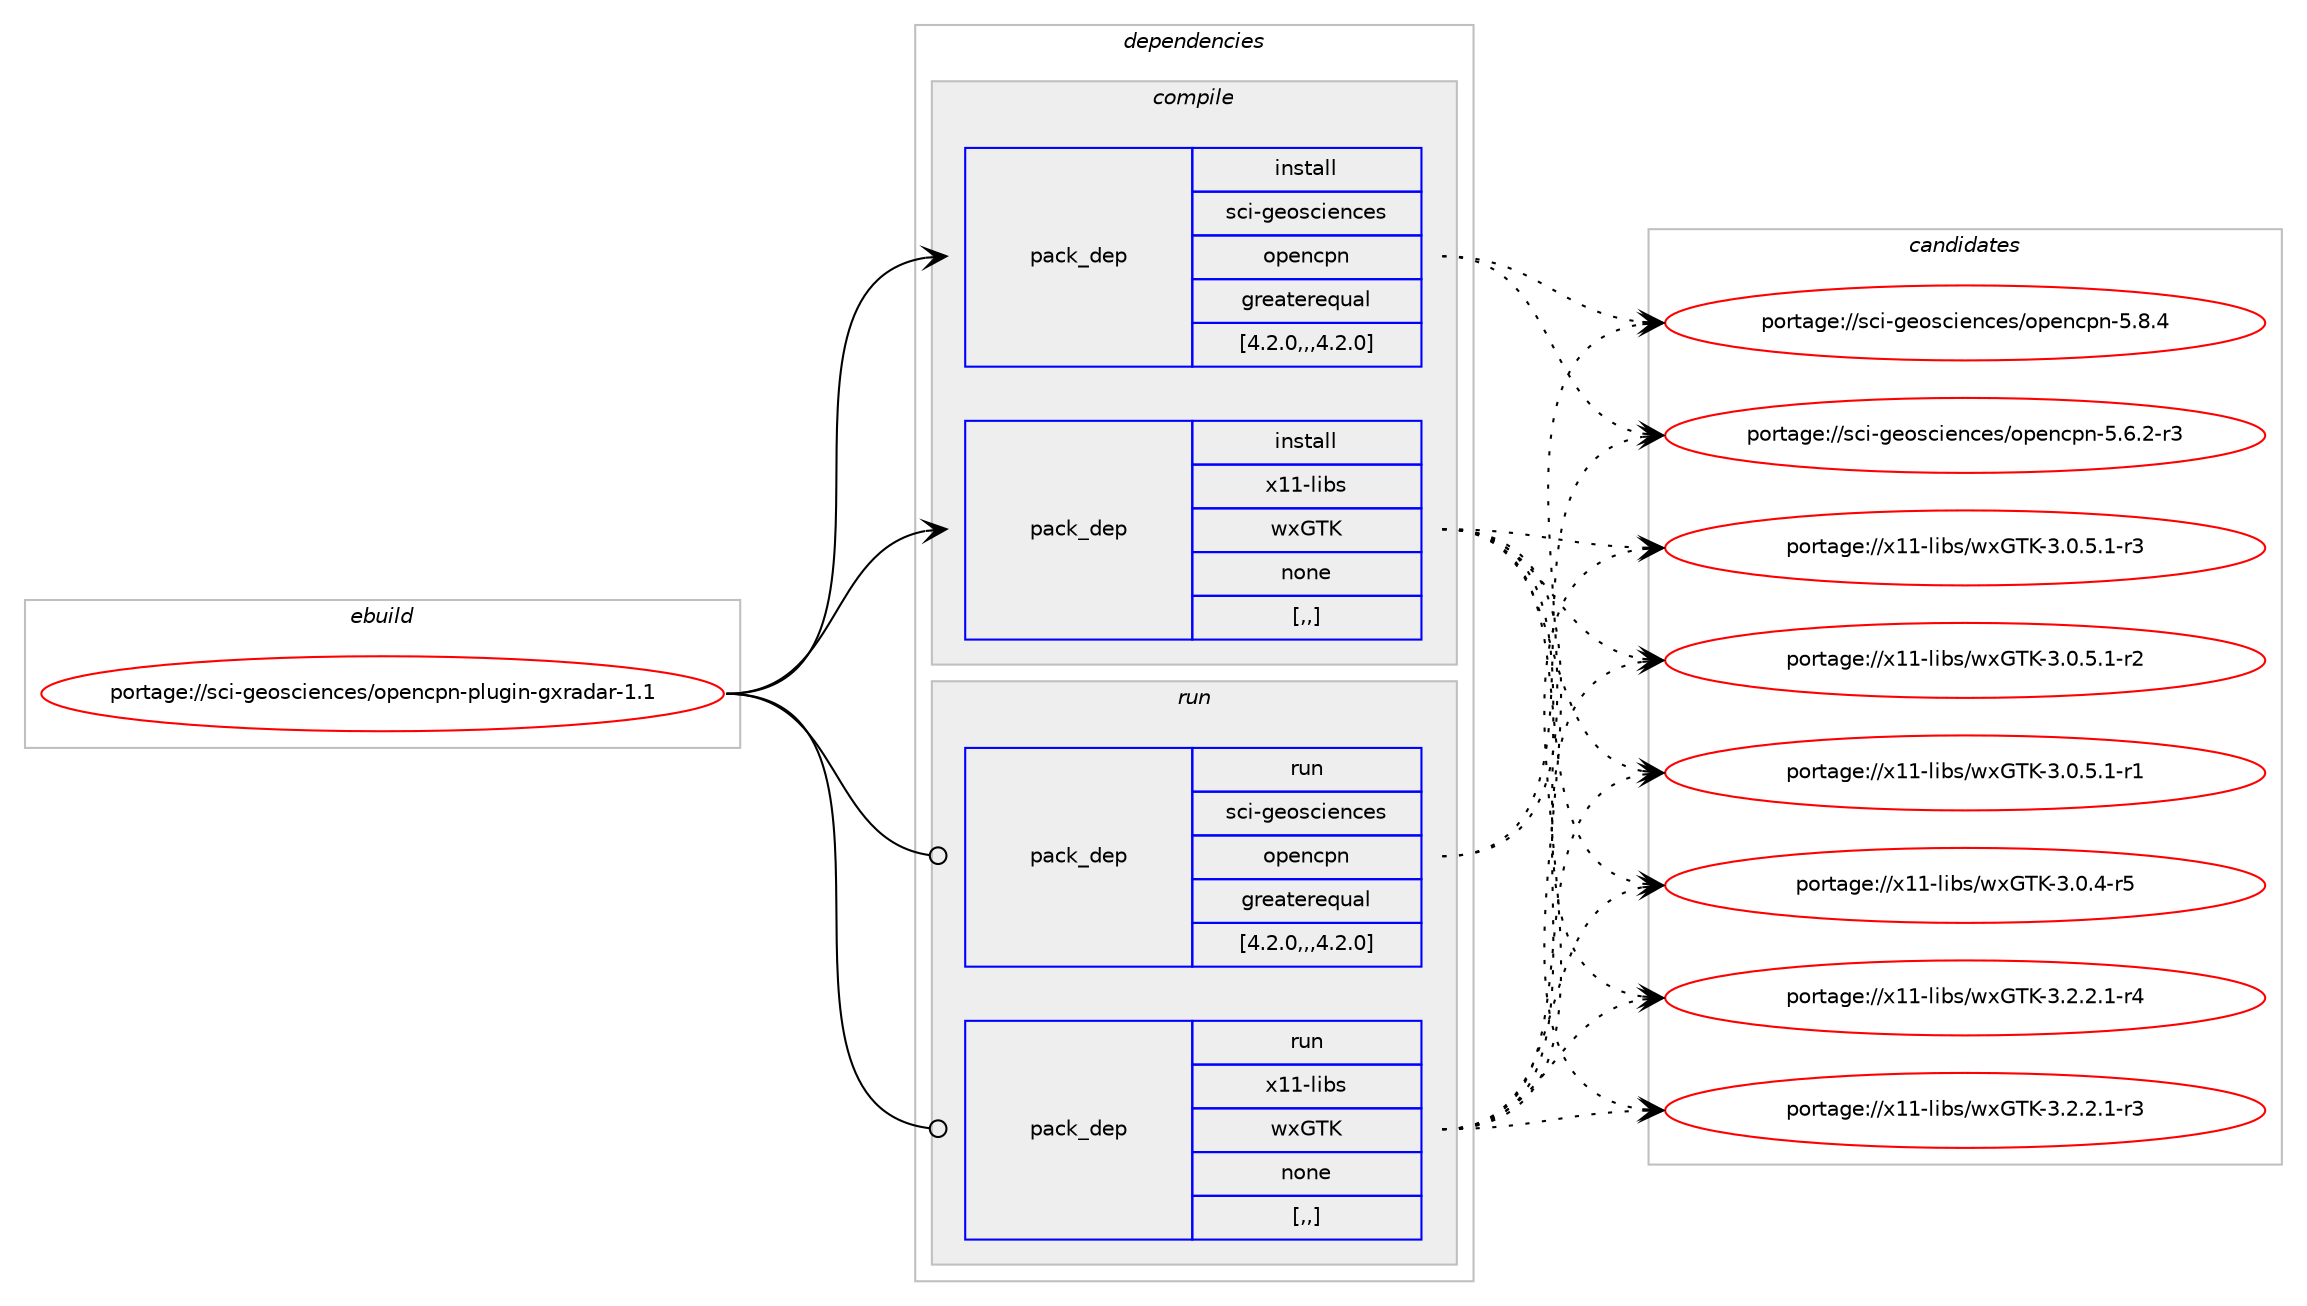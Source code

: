 digraph prolog {

# *************
# Graph options
# *************

newrank=true;
concentrate=true;
compound=true;
graph [rankdir=LR,fontname=Helvetica,fontsize=10,ranksep=1.5];#, ranksep=2.5, nodesep=0.2];
edge  [arrowhead=vee];
node  [fontname=Helvetica,fontsize=10];

# **********
# The ebuild
# **********

subgraph cluster_leftcol {
color=gray;
label=<<i>ebuild</i>>;
id [label="portage://sci-geosciences/opencpn-plugin-gxradar-1.1", color=red, width=4, href="../sci-geosciences/opencpn-plugin-gxradar-1.1.svg"];
}

# ****************
# The dependencies
# ****************

subgraph cluster_midcol {
color=gray;
label=<<i>dependencies</i>>;
subgraph cluster_compile {
fillcolor="#eeeeee";
style=filled;
label=<<i>compile</i>>;
subgraph pack289773 {
dependency397644 [label=<<TABLE BORDER="0" CELLBORDER="1" CELLSPACING="0" CELLPADDING="4" WIDTH="220"><TR><TD ROWSPAN="6" CELLPADDING="30">pack_dep</TD></TR><TR><TD WIDTH="110">install</TD></TR><TR><TD>sci-geosciences</TD></TR><TR><TD>opencpn</TD></TR><TR><TD>greaterequal</TD></TR><TR><TD>[4.2.0,,,4.2.0]</TD></TR></TABLE>>, shape=none, color=blue];
}
id:e -> dependency397644:w [weight=20,style="solid",arrowhead="vee"];
subgraph pack289774 {
dependency397645 [label=<<TABLE BORDER="0" CELLBORDER="1" CELLSPACING="0" CELLPADDING="4" WIDTH="220"><TR><TD ROWSPAN="6" CELLPADDING="30">pack_dep</TD></TR><TR><TD WIDTH="110">install</TD></TR><TR><TD>x11-libs</TD></TR><TR><TD>wxGTK</TD></TR><TR><TD>none</TD></TR><TR><TD>[,,]</TD></TR></TABLE>>, shape=none, color=blue];
}
id:e -> dependency397645:w [weight=20,style="solid",arrowhead="vee"];
}
subgraph cluster_compileandrun {
fillcolor="#eeeeee";
style=filled;
label=<<i>compile and run</i>>;
}
subgraph cluster_run {
fillcolor="#eeeeee";
style=filled;
label=<<i>run</i>>;
subgraph pack289775 {
dependency397646 [label=<<TABLE BORDER="0" CELLBORDER="1" CELLSPACING="0" CELLPADDING="4" WIDTH="220"><TR><TD ROWSPAN="6" CELLPADDING="30">pack_dep</TD></TR><TR><TD WIDTH="110">run</TD></TR><TR><TD>sci-geosciences</TD></TR><TR><TD>opencpn</TD></TR><TR><TD>greaterequal</TD></TR><TR><TD>[4.2.0,,,4.2.0]</TD></TR></TABLE>>, shape=none, color=blue];
}
id:e -> dependency397646:w [weight=20,style="solid",arrowhead="odot"];
subgraph pack289776 {
dependency397647 [label=<<TABLE BORDER="0" CELLBORDER="1" CELLSPACING="0" CELLPADDING="4" WIDTH="220"><TR><TD ROWSPAN="6" CELLPADDING="30">pack_dep</TD></TR><TR><TD WIDTH="110">run</TD></TR><TR><TD>x11-libs</TD></TR><TR><TD>wxGTK</TD></TR><TR><TD>none</TD></TR><TR><TD>[,,]</TD></TR></TABLE>>, shape=none, color=blue];
}
id:e -> dependency397647:w [weight=20,style="solid",arrowhead="odot"];
}
}

# **************
# The candidates
# **************

subgraph cluster_choices {
rank=same;
color=gray;
label=<<i>candidates</i>>;

subgraph choice289773 {
color=black;
nodesep=1;
choice115991054510310111111599105101110991011154711111210111099112110455346564652 [label="portage://sci-geosciences/opencpn-5.8.4", color=red, width=4,href="../sci-geosciences/opencpn-5.8.4.svg"];
choice1159910545103101111115991051011109910111547111112101110991121104553465446504511451 [label="portage://sci-geosciences/opencpn-5.6.2-r3", color=red, width=4,href="../sci-geosciences/opencpn-5.6.2-r3.svg"];
dependency397644:e -> choice115991054510310111111599105101110991011154711111210111099112110455346564652:w [style=dotted,weight="100"];
dependency397644:e -> choice1159910545103101111115991051011109910111547111112101110991121104553465446504511451:w [style=dotted,weight="100"];
}
subgraph choice289774 {
color=black;
nodesep=1;
choice120494945108105981154711912071847545514650465046494511452 [label="portage://x11-libs/wxGTK-3.2.2.1-r4", color=red, width=4,href="../x11-libs/wxGTK-3.2.2.1-r4.svg"];
choice120494945108105981154711912071847545514650465046494511451 [label="portage://x11-libs/wxGTK-3.2.2.1-r3", color=red, width=4,href="../x11-libs/wxGTK-3.2.2.1-r3.svg"];
choice120494945108105981154711912071847545514648465346494511451 [label="portage://x11-libs/wxGTK-3.0.5.1-r3", color=red, width=4,href="../x11-libs/wxGTK-3.0.5.1-r3.svg"];
choice120494945108105981154711912071847545514648465346494511450 [label="portage://x11-libs/wxGTK-3.0.5.1-r2", color=red, width=4,href="../x11-libs/wxGTK-3.0.5.1-r2.svg"];
choice120494945108105981154711912071847545514648465346494511449 [label="portage://x11-libs/wxGTK-3.0.5.1-r1", color=red, width=4,href="../x11-libs/wxGTK-3.0.5.1-r1.svg"];
choice12049494510810598115471191207184754551464846524511453 [label="portage://x11-libs/wxGTK-3.0.4-r5", color=red, width=4,href="../x11-libs/wxGTK-3.0.4-r5.svg"];
dependency397645:e -> choice120494945108105981154711912071847545514650465046494511452:w [style=dotted,weight="100"];
dependency397645:e -> choice120494945108105981154711912071847545514650465046494511451:w [style=dotted,weight="100"];
dependency397645:e -> choice120494945108105981154711912071847545514648465346494511451:w [style=dotted,weight="100"];
dependency397645:e -> choice120494945108105981154711912071847545514648465346494511450:w [style=dotted,weight="100"];
dependency397645:e -> choice120494945108105981154711912071847545514648465346494511449:w [style=dotted,weight="100"];
dependency397645:e -> choice12049494510810598115471191207184754551464846524511453:w [style=dotted,weight="100"];
}
subgraph choice289775 {
color=black;
nodesep=1;
choice115991054510310111111599105101110991011154711111210111099112110455346564652 [label="portage://sci-geosciences/opencpn-5.8.4", color=red, width=4,href="../sci-geosciences/opencpn-5.8.4.svg"];
choice1159910545103101111115991051011109910111547111112101110991121104553465446504511451 [label="portage://sci-geosciences/opencpn-5.6.2-r3", color=red, width=4,href="../sci-geosciences/opencpn-5.6.2-r3.svg"];
dependency397646:e -> choice115991054510310111111599105101110991011154711111210111099112110455346564652:w [style=dotted,weight="100"];
dependency397646:e -> choice1159910545103101111115991051011109910111547111112101110991121104553465446504511451:w [style=dotted,weight="100"];
}
subgraph choice289776 {
color=black;
nodesep=1;
choice120494945108105981154711912071847545514650465046494511452 [label="portage://x11-libs/wxGTK-3.2.2.1-r4", color=red, width=4,href="../x11-libs/wxGTK-3.2.2.1-r4.svg"];
choice120494945108105981154711912071847545514650465046494511451 [label="portage://x11-libs/wxGTK-3.2.2.1-r3", color=red, width=4,href="../x11-libs/wxGTK-3.2.2.1-r3.svg"];
choice120494945108105981154711912071847545514648465346494511451 [label="portage://x11-libs/wxGTK-3.0.5.1-r3", color=red, width=4,href="../x11-libs/wxGTK-3.0.5.1-r3.svg"];
choice120494945108105981154711912071847545514648465346494511450 [label="portage://x11-libs/wxGTK-3.0.5.1-r2", color=red, width=4,href="../x11-libs/wxGTK-3.0.5.1-r2.svg"];
choice120494945108105981154711912071847545514648465346494511449 [label="portage://x11-libs/wxGTK-3.0.5.1-r1", color=red, width=4,href="../x11-libs/wxGTK-3.0.5.1-r1.svg"];
choice12049494510810598115471191207184754551464846524511453 [label="portage://x11-libs/wxGTK-3.0.4-r5", color=red, width=4,href="../x11-libs/wxGTK-3.0.4-r5.svg"];
dependency397647:e -> choice120494945108105981154711912071847545514650465046494511452:w [style=dotted,weight="100"];
dependency397647:e -> choice120494945108105981154711912071847545514650465046494511451:w [style=dotted,weight="100"];
dependency397647:e -> choice120494945108105981154711912071847545514648465346494511451:w [style=dotted,weight="100"];
dependency397647:e -> choice120494945108105981154711912071847545514648465346494511450:w [style=dotted,weight="100"];
dependency397647:e -> choice120494945108105981154711912071847545514648465346494511449:w [style=dotted,weight="100"];
dependency397647:e -> choice12049494510810598115471191207184754551464846524511453:w [style=dotted,weight="100"];
}
}

}
